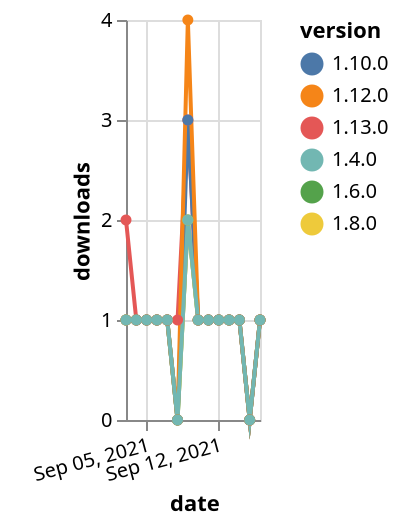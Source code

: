 {"$schema": "https://vega.github.io/schema/vega-lite/v5.json", "description": "A simple bar chart with embedded data.", "data": {"values": [{"date": "2021-09-03", "total": 183, "delta": 1, "version": "1.6.0"}, {"date": "2021-09-04", "total": 184, "delta": 1, "version": "1.6.0"}, {"date": "2021-09-05", "total": 185, "delta": 1, "version": "1.6.0"}, {"date": "2021-09-06", "total": 186, "delta": 1, "version": "1.6.0"}, {"date": "2021-09-07", "total": 187, "delta": 1, "version": "1.6.0"}, {"date": "2021-09-08", "total": 187, "delta": 0, "version": "1.6.0"}, {"date": "2021-09-09", "total": 189, "delta": 2, "version": "1.6.0"}, {"date": "2021-09-10", "total": 190, "delta": 1, "version": "1.6.0"}, {"date": "2021-09-11", "total": 191, "delta": 1, "version": "1.6.0"}, {"date": "2021-09-12", "total": 192, "delta": 1, "version": "1.6.0"}, {"date": "2021-09-13", "total": 193, "delta": 1, "version": "1.6.0"}, {"date": "2021-09-14", "total": 194, "delta": 1, "version": "1.6.0"}, {"date": "2021-09-15", "total": 194, "delta": 0, "version": "1.6.0"}, {"date": "2021-09-16", "total": 195, "delta": 1, "version": "1.6.0"}, {"date": "2021-09-03", "total": 178, "delta": 1, "version": "1.8.0"}, {"date": "2021-09-04", "total": 179, "delta": 1, "version": "1.8.0"}, {"date": "2021-09-05", "total": 180, "delta": 1, "version": "1.8.0"}, {"date": "2021-09-06", "total": 181, "delta": 1, "version": "1.8.0"}, {"date": "2021-09-07", "total": 182, "delta": 1, "version": "1.8.0"}, {"date": "2021-09-08", "total": 182, "delta": 0, "version": "1.8.0"}, {"date": "2021-09-09", "total": 184, "delta": 2, "version": "1.8.0"}, {"date": "2021-09-10", "total": 185, "delta": 1, "version": "1.8.0"}, {"date": "2021-09-11", "total": 186, "delta": 1, "version": "1.8.0"}, {"date": "2021-09-12", "total": 187, "delta": 1, "version": "1.8.0"}, {"date": "2021-09-13", "total": 188, "delta": 1, "version": "1.8.0"}, {"date": "2021-09-14", "total": 189, "delta": 1, "version": "1.8.0"}, {"date": "2021-09-15", "total": 189, "delta": 0, "version": "1.8.0"}, {"date": "2021-09-16", "total": 190, "delta": 1, "version": "1.8.0"}, {"date": "2021-09-03", "total": 116, "delta": 2, "version": "1.13.0"}, {"date": "2021-09-04", "total": 117, "delta": 1, "version": "1.13.0"}, {"date": "2021-09-05", "total": 118, "delta": 1, "version": "1.13.0"}, {"date": "2021-09-06", "total": 119, "delta": 1, "version": "1.13.0"}, {"date": "2021-09-07", "total": 120, "delta": 1, "version": "1.13.0"}, {"date": "2021-09-08", "total": 121, "delta": 1, "version": "1.13.0"}, {"date": "2021-09-09", "total": 124, "delta": 3, "version": "1.13.0"}, {"date": "2021-09-10", "total": 125, "delta": 1, "version": "1.13.0"}, {"date": "2021-09-11", "total": 126, "delta": 1, "version": "1.13.0"}, {"date": "2021-09-12", "total": 127, "delta": 1, "version": "1.13.0"}, {"date": "2021-09-13", "total": 128, "delta": 1, "version": "1.13.0"}, {"date": "2021-09-14", "total": 129, "delta": 1, "version": "1.13.0"}, {"date": "2021-09-15", "total": 129, "delta": 0, "version": "1.13.0"}, {"date": "2021-09-16", "total": 130, "delta": 1, "version": "1.13.0"}, {"date": "2021-09-03", "total": 152, "delta": 1, "version": "1.10.0"}, {"date": "2021-09-04", "total": 153, "delta": 1, "version": "1.10.0"}, {"date": "2021-09-05", "total": 154, "delta": 1, "version": "1.10.0"}, {"date": "2021-09-06", "total": 155, "delta": 1, "version": "1.10.0"}, {"date": "2021-09-07", "total": 156, "delta": 1, "version": "1.10.0"}, {"date": "2021-09-08", "total": 156, "delta": 0, "version": "1.10.0"}, {"date": "2021-09-09", "total": 159, "delta": 3, "version": "1.10.0"}, {"date": "2021-09-10", "total": 160, "delta": 1, "version": "1.10.0"}, {"date": "2021-09-11", "total": 161, "delta": 1, "version": "1.10.0"}, {"date": "2021-09-12", "total": 162, "delta": 1, "version": "1.10.0"}, {"date": "2021-09-13", "total": 163, "delta": 1, "version": "1.10.0"}, {"date": "2021-09-14", "total": 164, "delta": 1, "version": "1.10.0"}, {"date": "2021-09-15", "total": 164, "delta": 0, "version": "1.10.0"}, {"date": "2021-09-16", "total": 165, "delta": 1, "version": "1.10.0"}, {"date": "2021-09-03", "total": 173, "delta": 1, "version": "1.12.0"}, {"date": "2021-09-04", "total": 174, "delta": 1, "version": "1.12.0"}, {"date": "2021-09-05", "total": 175, "delta": 1, "version": "1.12.0"}, {"date": "2021-09-06", "total": 176, "delta": 1, "version": "1.12.0"}, {"date": "2021-09-07", "total": 177, "delta": 1, "version": "1.12.0"}, {"date": "2021-09-08", "total": 177, "delta": 0, "version": "1.12.0"}, {"date": "2021-09-09", "total": 181, "delta": 4, "version": "1.12.0"}, {"date": "2021-09-10", "total": 182, "delta": 1, "version": "1.12.0"}, {"date": "2021-09-11", "total": 183, "delta": 1, "version": "1.12.0"}, {"date": "2021-09-12", "total": 184, "delta": 1, "version": "1.12.0"}, {"date": "2021-09-13", "total": 185, "delta": 1, "version": "1.12.0"}, {"date": "2021-09-14", "total": 186, "delta": 1, "version": "1.12.0"}, {"date": "2021-09-15", "total": 186, "delta": 0, "version": "1.12.0"}, {"date": "2021-09-16", "total": 187, "delta": 1, "version": "1.12.0"}, {"date": "2021-09-03", "total": 239, "delta": 1, "version": "1.4.0"}, {"date": "2021-09-04", "total": 240, "delta": 1, "version": "1.4.0"}, {"date": "2021-09-05", "total": 241, "delta": 1, "version": "1.4.0"}, {"date": "2021-09-06", "total": 242, "delta": 1, "version": "1.4.0"}, {"date": "2021-09-07", "total": 243, "delta": 1, "version": "1.4.0"}, {"date": "2021-09-08", "total": 243, "delta": 0, "version": "1.4.0"}, {"date": "2021-09-09", "total": 245, "delta": 2, "version": "1.4.0"}, {"date": "2021-09-10", "total": 246, "delta": 1, "version": "1.4.0"}, {"date": "2021-09-11", "total": 247, "delta": 1, "version": "1.4.0"}, {"date": "2021-09-12", "total": 248, "delta": 1, "version": "1.4.0"}, {"date": "2021-09-13", "total": 249, "delta": 1, "version": "1.4.0"}, {"date": "2021-09-14", "total": 250, "delta": 1, "version": "1.4.0"}, {"date": "2021-09-15", "total": 250, "delta": 0, "version": "1.4.0"}, {"date": "2021-09-16", "total": 251, "delta": 1, "version": "1.4.0"}]}, "width": "container", "mark": {"type": "line", "point": {"filled": true}}, "encoding": {"x": {"field": "date", "type": "temporal", "timeUnit": "yearmonthdate", "title": "date", "axis": {"labelAngle": -15}}, "y": {"field": "delta", "type": "quantitative", "title": "downloads"}, "color": {"field": "version", "type": "nominal"}, "tooltip": {"field": "delta"}}}